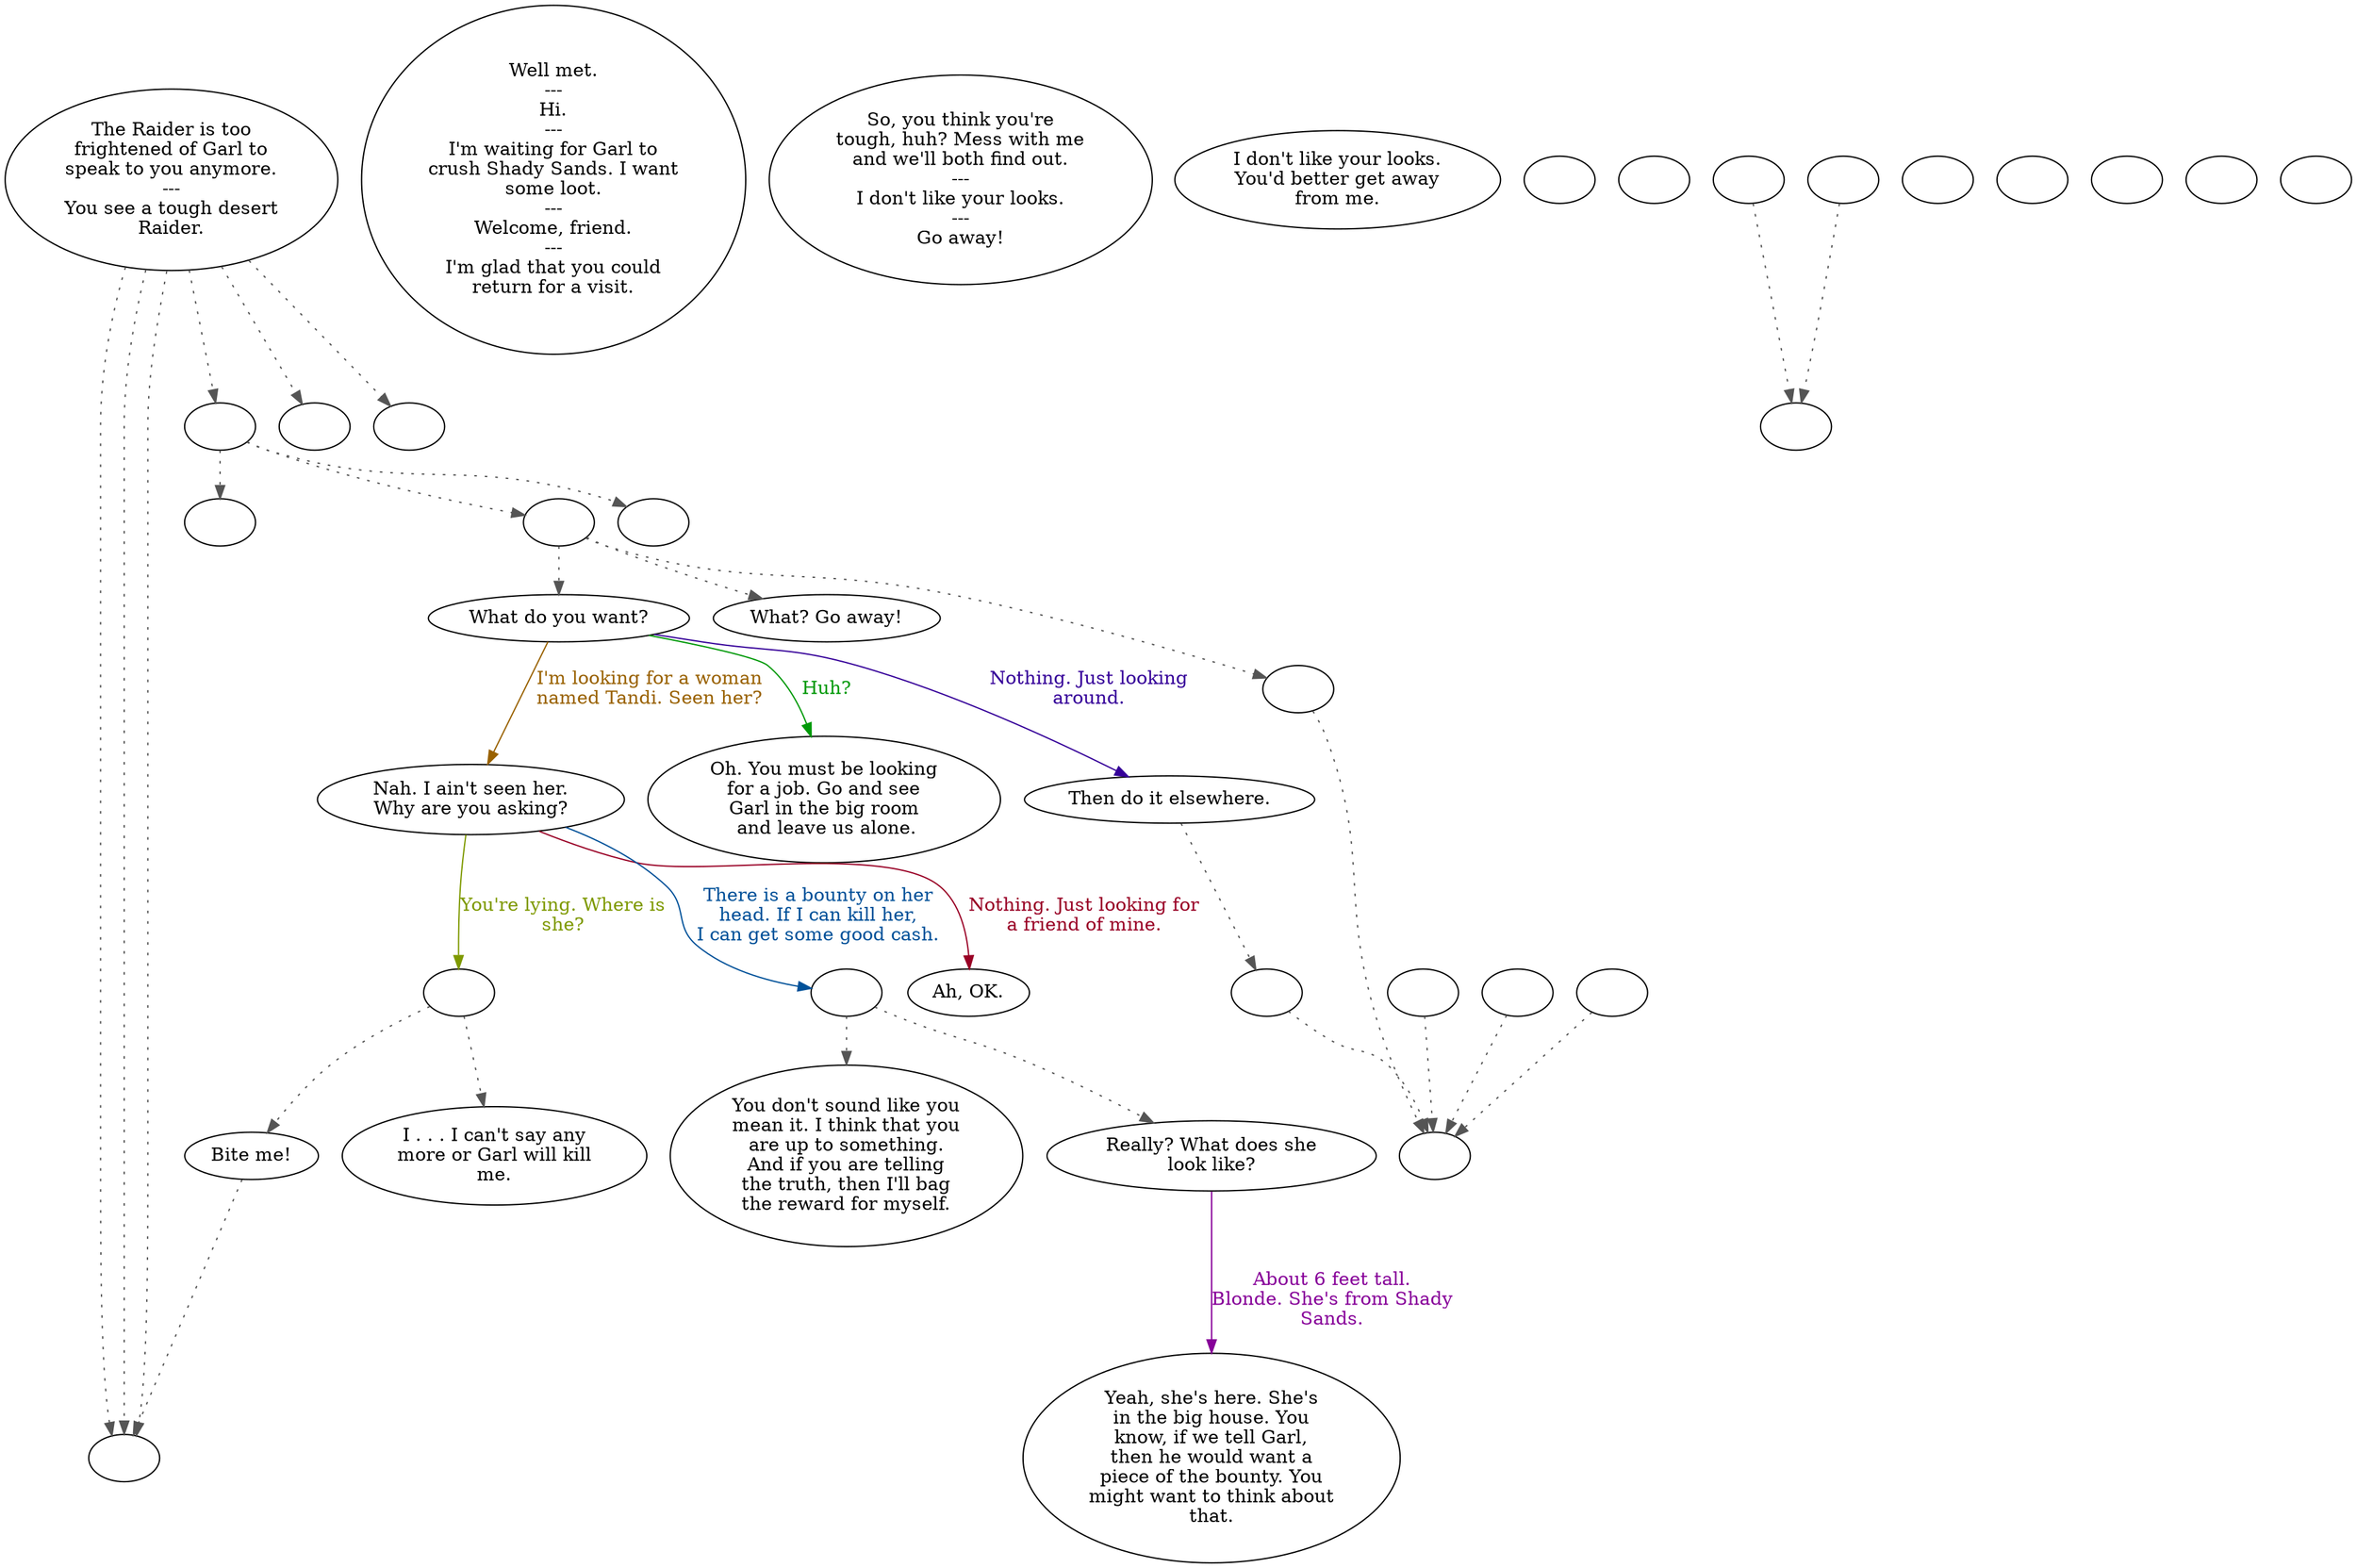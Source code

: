 digraph GENRAID2 {
  "start" [style=filled       fillcolor="#FFFFFF"       color="#000000"]
  "start" -> "combat" [style=dotted color="#555555"]
  "start" -> "combat" [style=dotted color="#555555"]
  "start" -> "combat" [style=dotted color="#555555"]
  "start" -> "do_dialogue" [style=dotted color="#555555"]
  "start" -> "Critter_Action" [style=dotted color="#555555"]
  "start" -> "damage_p_proc" [style=dotted color="#555555"]
  "start" [label="The Raider is too\nfrightened of Garl to\nspeak to you anymore.\n---\nYou see a tough desert\nRaider."]
  "do_dialogue" [style=filled       fillcolor="#FFFFFF"       color="#000000"]
  "do_dialogue" -> "guard00" [style=dotted color="#555555"]
  "do_dialogue" -> "guard02" [style=dotted color="#555555"]
  "do_dialogue" -> "sys_dialog" [style=dotted color="#555555"]
  "do_dialogue" [label=""]
  "sys_dialog" [style=filled       fillcolor="#FFFFFF"       color="#000000"]
  "sys_dialog" -> "get_reaction" [style=dotted color="#555555"]
  "sys_dialog" -> "guard04" [style=dotted color="#555555"]
  "sys_dialog" -> "guard15" [style=dotted color="#555555"]
  "sys_dialog" [label=""]
  "guard00" [style=filled       fillcolor="#FFFFFF"       color="#000000"]
  "guard00" [label=""]
  "guard01" [style=filled       fillcolor="#FFFFFF"       color="#000000"]
  "guard01" [label="Well met.\n---\nHi.\n---\nI'm waiting for Garl to\ncrush Shady Sands. I want\nsome loot.\n---\nWelcome, friend.\n---\nI'm glad that you could\nreturn for a visit."]
  "guard02" [style=filled       fillcolor="#FFFFFF"       color="#000000"]
  "guard02" [label=""]
  "guard03" [style=filled       fillcolor="#FFFFFF"       color="#000000"]
  "guard03" [label="So, you think you're\ntough, huh? Mess with me\nand we'll both find out.\n---\nI don't like your looks.\n---\nGo away!"]
  "guard04" [style=filled       fillcolor="#FFFFFF"       color="#000000"]
  "guard04" [label="What do you want?"]
  "guard04" -> "guard07" [label="I'm looking for a woman\nnamed Tandi. Seen her?" color="#996100" fontcolor="#996100"]
  "guard04" -> "guard06" [label="Nothing. Just looking\naround." color="#350099" fontcolor="#350099"]
  "guard04" -> "guard05" [label="Huh?" color="#009908" fontcolor="#009908"]
  "guard05" [style=filled       fillcolor="#FFFFFF"       color="#000000"]
  "guard05" [label="Oh. You must be looking\nfor a job. Go and see\nGarl in the big room\n and leave us alone."]
  "guard06" [style=filled       fillcolor="#FFFFFF"       color="#000000"]
  "guard06" -> "DownReact" [style=dotted color="#555555"]
  "guard06" [label="Then do it elsewhere."]
  "guard07" [style=filled       fillcolor="#FFFFFF"       color="#000000"]
  "guard07" [label="Nah. I ain't seen her.\nWhy are you asking?"]
  "guard07" -> "guard08" [label="Nothing. Just looking for\na friend of mine." color="#990025" fontcolor="#990025"]
  "guard07" -> "guard07a" [label="There is a bounty on her\nhead. If I can kill her,\nI can get some good cash." color="#005199" fontcolor="#005199"]
  "guard07" -> "guard07b" [label="You're lying. Where is\nshe?" color="#7E9900" fontcolor="#7E9900"]
  "guard07a" [style=filled       fillcolor="#FFFFFF"       color="#000000"]
  "guard07a" -> "guard09" [style=dotted color="#555555"]
  "guard07a" -> "guard11" [style=dotted color="#555555"]
  "guard07a" [label=""]
  "guard07b" [style=filled       fillcolor="#FFFFFF"       color="#000000"]
  "guard07b" -> "guard12" [style=dotted color="#555555"]
  "guard07b" -> "guard13" [style=dotted color="#555555"]
  "guard07b" [label=""]
  "guard08" [style=filled       fillcolor="#FFFFFF"       color="#000000"]
  "guard08" [label="Ah, OK."]
  "guard09" [style=filled       fillcolor="#FFFFFF"       color="#000000"]
  "guard09" [label="Really? What does she\nlook like?"]
  "guard09" -> "guard10" [label="About 6 feet tall.\nBlonde. She's from Shady\nSands." color="#870099" fontcolor="#870099"]
  "guard10" [style=filled       fillcolor="#FFFFFF"       color="#000000"]
  "guard10" [label="Yeah, she's here. She's\nin the big house. You\nknow, if we tell Garl,\nthen he would want a\npiece of the bounty. You\nmight want to think about\nthat."]
  "guard11" [style=filled       fillcolor="#FFFFFF"       color="#000000"]
  "guard11" [label="You don't sound like you\nmean it. I think that you\nare up to something.\nAnd if you are telling\nthe truth, then I'll bag\nthe reward for myself."]
  "guard12" [style=filled       fillcolor="#FFFFFF"       color="#000000"]
  "guard12" [label="I . . . I can't say any\nmore or Garl will kill\nme."]
  "guard13" [style=filled       fillcolor="#FFFFFF"       color="#000000"]
  "guard13" -> "combat" [style=dotted color="#555555"]
  "guard13" [label="Bite me!"]
  "guard14" [style=filled       fillcolor="#FFFFFF"       color="#000000"]
  "guard14" [label="I don't like your looks.\nYou'd better get away\nfrom me."]
  "guard15" [style=filled       fillcolor="#FFFFFF"       color="#000000"]
  "guard15" [label="What? Go away!"]
  "guardend" [style=filled       fillcolor="#FFFFFF"       color="#000000"]
  "guardend" [label=""]
  "combat" [style=filled       fillcolor="#FFFFFF"       color="#000000"]
  "combat" [label=""]
  "weapon_check" [style=filled       fillcolor="#FFFFFF"       color="#000000"]
  "weapon_check" [label=""]
  "Critter_Action" [style=filled       fillcolor="#FFFFFF"       color="#000000"]
  "Critter_Action" [label=""]
  "damage_p_proc" [style=filled       fillcolor="#FFFFFF"       color="#000000"]
  "damage_p_proc" [label=""]
  "get_reaction" [style=filled       fillcolor="#FFFFFF"       color="#000000"]
  "get_reaction" -> "ReactToLevel" [style=dotted color="#555555"]
  "get_reaction" [label=""]
  "ReactToLevel" [style=filled       fillcolor="#FFFFFF"       color="#000000"]
  "ReactToLevel" [label=""]
  "LevelToReact" [style=filled       fillcolor="#FFFFFF"       color="#000000"]
  "LevelToReact" [label=""]
  "UpReact" [style=filled       fillcolor="#FFFFFF"       color="#000000"]
  "UpReact" -> "ReactToLevel" [style=dotted color="#555555"]
  "UpReact" [label=""]
  "DownReact" [style=filled       fillcolor="#FFFFFF"       color="#000000"]
  "DownReact" -> "ReactToLevel" [style=dotted color="#555555"]
  "DownReact" [label=""]
  "BottomReact" [style=filled       fillcolor="#FFFFFF"       color="#000000"]
  "BottomReact" [label=""]
  "TopReact" [style=filled       fillcolor="#FFFFFF"       color="#000000"]
  "TopReact" [label=""]
  "BigUpReact" [style=filled       fillcolor="#FFFFFF"       color="#000000"]
  "BigUpReact" -> "ReactToLevel" [style=dotted color="#555555"]
  "BigUpReact" [label=""]
  "BigDownReact" [style=filled       fillcolor="#FFFFFF"       color="#000000"]
  "BigDownReact" -> "ReactToLevel" [style=dotted color="#555555"]
  "BigDownReact" [label=""]
  "UpReactLevel" [style=filled       fillcolor="#FFFFFF"       color="#000000"]
  "UpReactLevel" -> "LevelToReact" [style=dotted color="#555555"]
  "UpReactLevel" [label=""]
  "DownReactLevel" [style=filled       fillcolor="#FFFFFF"       color="#000000"]
  "DownReactLevel" -> "LevelToReact" [style=dotted color="#555555"]
  "DownReactLevel" [label=""]
  "Goodbyes" [style=filled       fillcolor="#FFFFFF"       color="#000000"]
  "Goodbyes" [label=""]
  "first" [style=filled       fillcolor="#FFFFFF"       color="#000000"]
  "first" [label=""]
  "notfirst" [style=filled       fillcolor="#FFFFFF"       color="#000000"]
  "notfirst" [label=""]
}